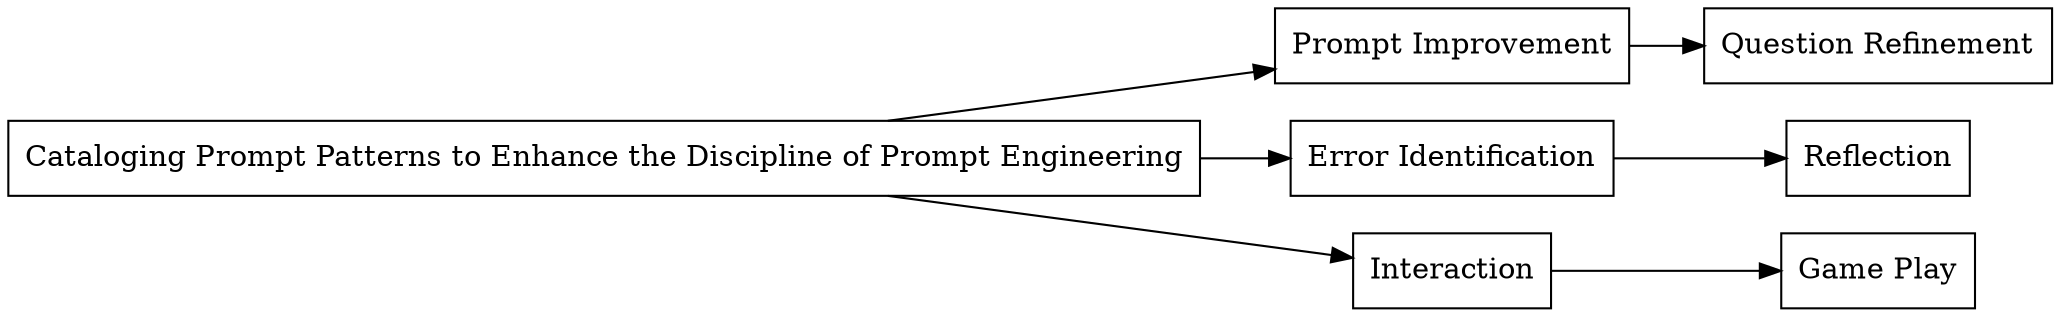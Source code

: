digraph G {
rankdir=LR;
"Cataloging Prompt Patterns to Enhance the Discipline of Prompt Engineering" [shape=box];
"Prompt Improvement" [shape=box];
"Cataloging Prompt Patterns to Enhance the Discipline of Prompt Engineering" -> "Prompt Improvement";
"Question Refinement" [shape=box];
"Prompt Improvement" -> "Question Refinement";
"Error Identification" [shape=box];
"Cataloging Prompt Patterns to Enhance the Discipline of Prompt Engineering" -> "Error Identification";
Reflection [shape=box];
"Error Identification" -> Reflection;
Interaction [shape=box];
"Cataloging Prompt Patterns to Enhance the Discipline of Prompt Engineering" -> Interaction;
"Game Play" [shape=box];
Interaction -> "Game Play";
}
